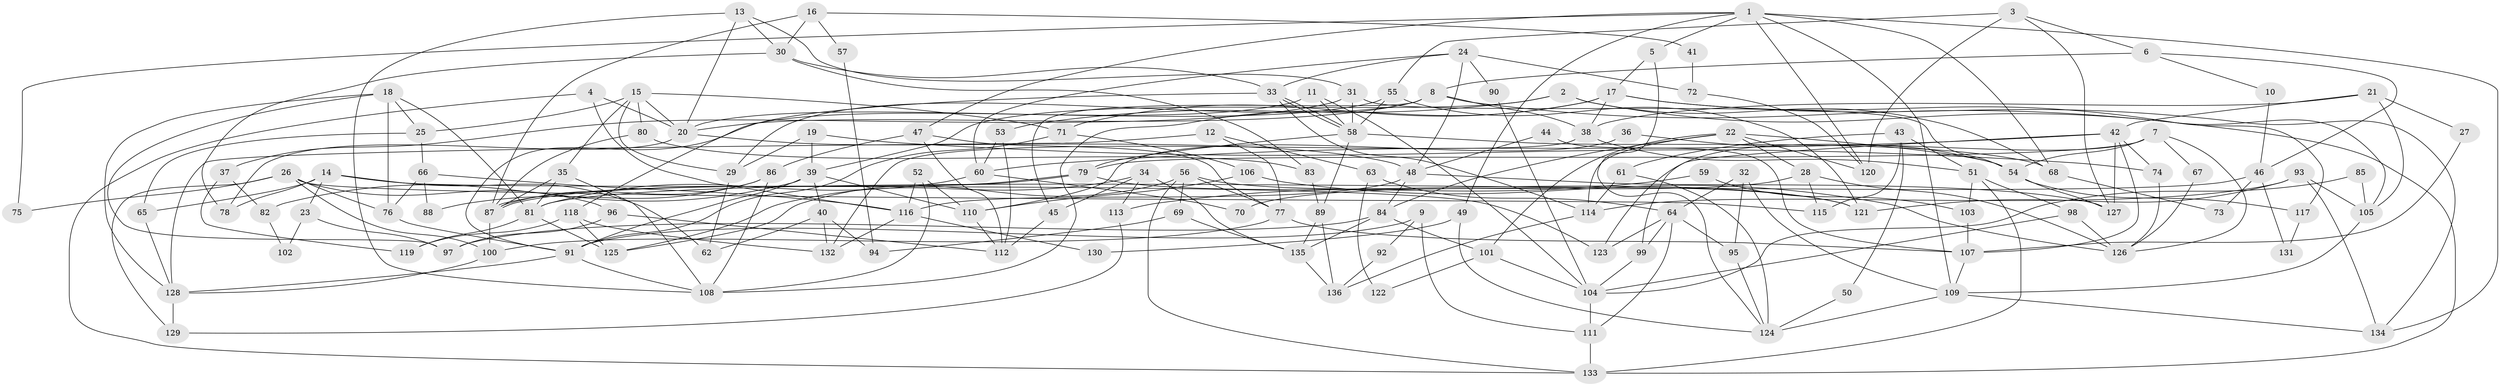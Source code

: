 // Generated by graph-tools (version 1.1) at 2025/35/03/09/25 02:35:59]
// undirected, 136 vertices, 272 edges
graph export_dot {
graph [start="1"]
  node [color=gray90,style=filled];
  1;
  2;
  3;
  4;
  5;
  6;
  7;
  8;
  9;
  10;
  11;
  12;
  13;
  14;
  15;
  16;
  17;
  18;
  19;
  20;
  21;
  22;
  23;
  24;
  25;
  26;
  27;
  28;
  29;
  30;
  31;
  32;
  33;
  34;
  35;
  36;
  37;
  38;
  39;
  40;
  41;
  42;
  43;
  44;
  45;
  46;
  47;
  48;
  49;
  50;
  51;
  52;
  53;
  54;
  55;
  56;
  57;
  58;
  59;
  60;
  61;
  62;
  63;
  64;
  65;
  66;
  67;
  68;
  69;
  70;
  71;
  72;
  73;
  74;
  75;
  76;
  77;
  78;
  79;
  80;
  81;
  82;
  83;
  84;
  85;
  86;
  87;
  88;
  89;
  90;
  91;
  92;
  93;
  94;
  95;
  96;
  97;
  98;
  99;
  100;
  101;
  102;
  103;
  104;
  105;
  106;
  107;
  108;
  109;
  110;
  111;
  112;
  113;
  114;
  115;
  116;
  117;
  118;
  119;
  120;
  121;
  122;
  123;
  124;
  125;
  126;
  127;
  128;
  129;
  130;
  131;
  132;
  133;
  134;
  135;
  136;
  1 -- 47;
  1 -- 68;
  1 -- 5;
  1 -- 49;
  1 -- 75;
  1 -- 109;
  1 -- 120;
  1 -- 134;
  2 -- 39;
  2 -- 105;
  2 -- 53;
  2 -- 68;
  3 -- 55;
  3 -- 127;
  3 -- 6;
  3 -- 120;
  4 -- 116;
  4 -- 20;
  4 -- 133;
  5 -- 17;
  5 -- 124;
  6 -- 8;
  6 -- 10;
  6 -- 46;
  7 -- 79;
  7 -- 54;
  7 -- 67;
  7 -- 123;
  7 -- 126;
  8 -- 20;
  8 -- 45;
  8 -- 29;
  8 -- 38;
  8 -- 133;
  9 -- 91;
  9 -- 111;
  9 -- 92;
  10 -- 46;
  11 -- 58;
  11 -- 20;
  11 -- 104;
  12 -- 128;
  12 -- 77;
  12 -- 63;
  13 -- 31;
  13 -- 108;
  13 -- 20;
  13 -- 30;
  14 -- 65;
  14 -- 123;
  14 -- 23;
  14 -- 62;
  14 -- 78;
  15 -- 35;
  15 -- 20;
  15 -- 25;
  15 -- 29;
  15 -- 71;
  15 -- 80;
  16 -- 87;
  16 -- 30;
  16 -- 41;
  16 -- 57;
  17 -- 134;
  17 -- 108;
  17 -- 38;
  17 -- 71;
  17 -- 117;
  18 -- 97;
  18 -- 81;
  18 -- 25;
  18 -- 76;
  18 -- 128;
  19 -- 29;
  19 -- 39;
  19 -- 74;
  20 -- 78;
  20 -- 48;
  21 -- 42;
  21 -- 38;
  21 -- 27;
  21 -- 105;
  22 -- 120;
  22 -- 84;
  22 -- 28;
  22 -- 54;
  22 -- 101;
  22 -- 114;
  23 -- 97;
  23 -- 102;
  24 -- 33;
  24 -- 48;
  24 -- 60;
  24 -- 72;
  24 -- 90;
  25 -- 65;
  25 -- 66;
  26 -- 76;
  26 -- 115;
  26 -- 75;
  26 -- 96;
  26 -- 100;
  26 -- 129;
  27 -- 107;
  28 -- 126;
  28 -- 70;
  28 -- 115;
  29 -- 62;
  30 -- 33;
  30 -- 78;
  30 -- 83;
  31 -- 58;
  31 -- 54;
  31 -- 37;
  32 -- 64;
  32 -- 109;
  32 -- 95;
  33 -- 58;
  33 -- 58;
  33 -- 118;
  33 -- 114;
  34 -- 135;
  34 -- 125;
  34 -- 45;
  34 -- 113;
  35 -- 87;
  35 -- 108;
  35 -- 81;
  36 -- 54;
  36 -- 110;
  37 -- 119;
  37 -- 82;
  38 -- 51;
  38 -- 132;
  39 -- 40;
  39 -- 91;
  39 -- 82;
  39 -- 110;
  40 -- 62;
  40 -- 132;
  40 -- 94;
  41 -- 72;
  42 -- 107;
  42 -- 74;
  42 -- 60;
  42 -- 99;
  42 -- 127;
  43 -- 51;
  43 -- 61;
  43 -- 50;
  43 -- 115;
  44 -- 107;
  44 -- 48;
  45 -- 112;
  46 -- 81;
  46 -- 73;
  46 -- 131;
  47 -- 77;
  47 -- 112;
  47 -- 86;
  48 -- 84;
  48 -- 116;
  48 -- 127;
  49 -- 124;
  49 -- 130;
  50 -- 124;
  51 -- 133;
  51 -- 98;
  51 -- 103;
  52 -- 110;
  52 -- 116;
  52 -- 108;
  53 -- 60;
  53 -- 112;
  54 -- 127;
  54 -- 117;
  55 -- 91;
  55 -- 121;
  55 -- 58;
  56 -- 133;
  56 -- 121;
  56 -- 69;
  56 -- 77;
  56 -- 125;
  57 -- 94;
  58 -- 68;
  58 -- 79;
  58 -- 89;
  59 -- 113;
  59 -- 103;
  60 -- 70;
  60 -- 81;
  61 -- 124;
  61 -- 114;
  63 -- 64;
  63 -- 122;
  64 -- 95;
  64 -- 111;
  64 -- 99;
  64 -- 123;
  65 -- 128;
  66 -- 76;
  66 -- 88;
  66 -- 116;
  67 -- 126;
  68 -- 73;
  69 -- 135;
  69 -- 94;
  71 -- 91;
  71 -- 106;
  72 -- 120;
  74 -- 126;
  76 -- 91;
  77 -- 100;
  77 -- 107;
  79 -- 87;
  79 -- 87;
  79 -- 121;
  80 -- 87;
  80 -- 83;
  81 -- 119;
  81 -- 125;
  82 -- 102;
  83 -- 89;
  84 -- 101;
  84 -- 135;
  84 -- 97;
  85 -- 104;
  85 -- 105;
  86 -- 108;
  86 -- 87;
  86 -- 88;
  87 -- 100;
  89 -- 135;
  89 -- 136;
  90 -- 104;
  91 -- 128;
  91 -- 108;
  92 -- 136;
  93 -- 134;
  93 -- 114;
  93 -- 105;
  93 -- 121;
  95 -- 124;
  96 -- 112;
  96 -- 97;
  98 -- 104;
  98 -- 126;
  99 -- 104;
  100 -- 128;
  101 -- 104;
  101 -- 122;
  103 -- 107;
  104 -- 111;
  105 -- 109;
  106 -- 126;
  106 -- 110;
  107 -- 109;
  109 -- 124;
  109 -- 134;
  110 -- 112;
  111 -- 133;
  113 -- 129;
  114 -- 136;
  116 -- 130;
  116 -- 132;
  117 -- 131;
  118 -- 132;
  118 -- 125;
  118 -- 119;
  128 -- 129;
  135 -- 136;
}
